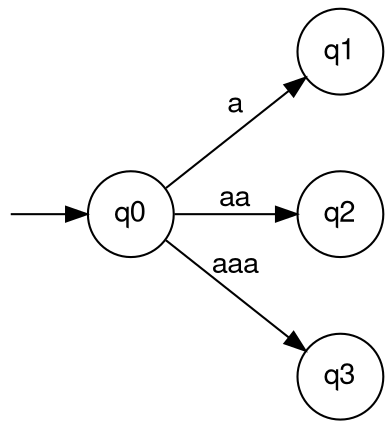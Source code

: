 digraph finite_state_machine {
fontname="Helvetica,Arial,sans-serif"
node [fontname="Helvetica,Arial,sans-serif"]
edge [fontname="Helvetica,Arial,sans-serif"]
start [label= "", shape=none,height=.0,width=.0]
rankdir=LR;
nodesep= 0.5;
ranksep = 0.5;

0 [label = q0 ,shape = circle ]
48015 [label = q1 ,shape = circle ]
20256 [label = q2 ,shape = circle ]
56414 [label = q3 ,shape = circle ]

start -> 0
0 -> 48015 [label = a ]
0 -> 20256 [label = aa ]
0 -> 56414 [label = aaa ]

}
